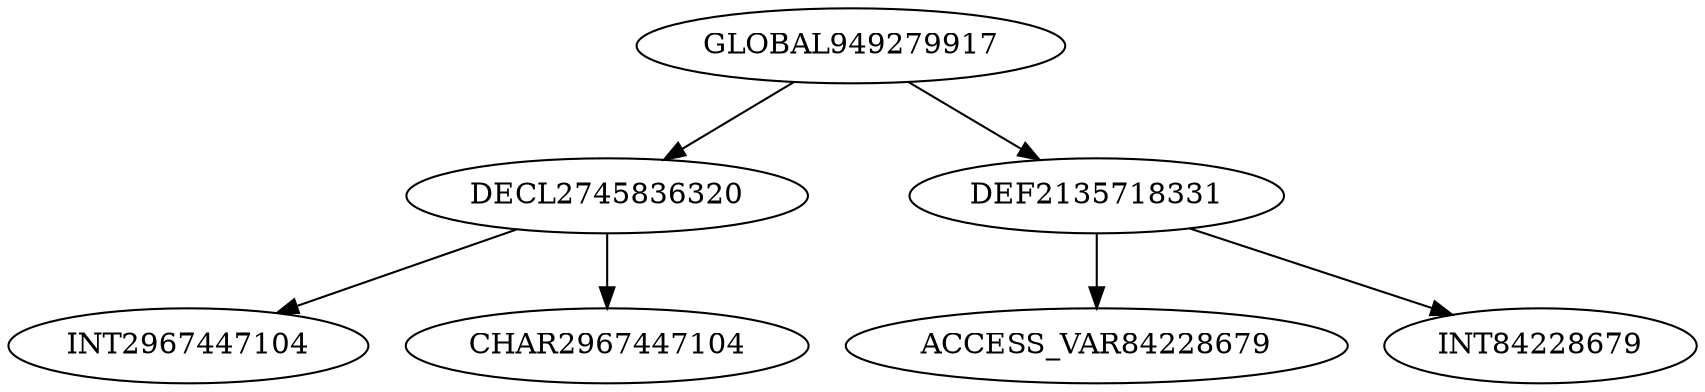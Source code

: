 digraph Arbol{
GLOBAL949279917 -> DECL2745836320
DECL2745836320 -> INT2967447104
DECL2745836320 -> CHAR2967447104
GLOBAL949279917 -> DEF2135718331
DEF2135718331 -> ACCESS_VAR84228679
DEF2135718331 -> INT84228679

}